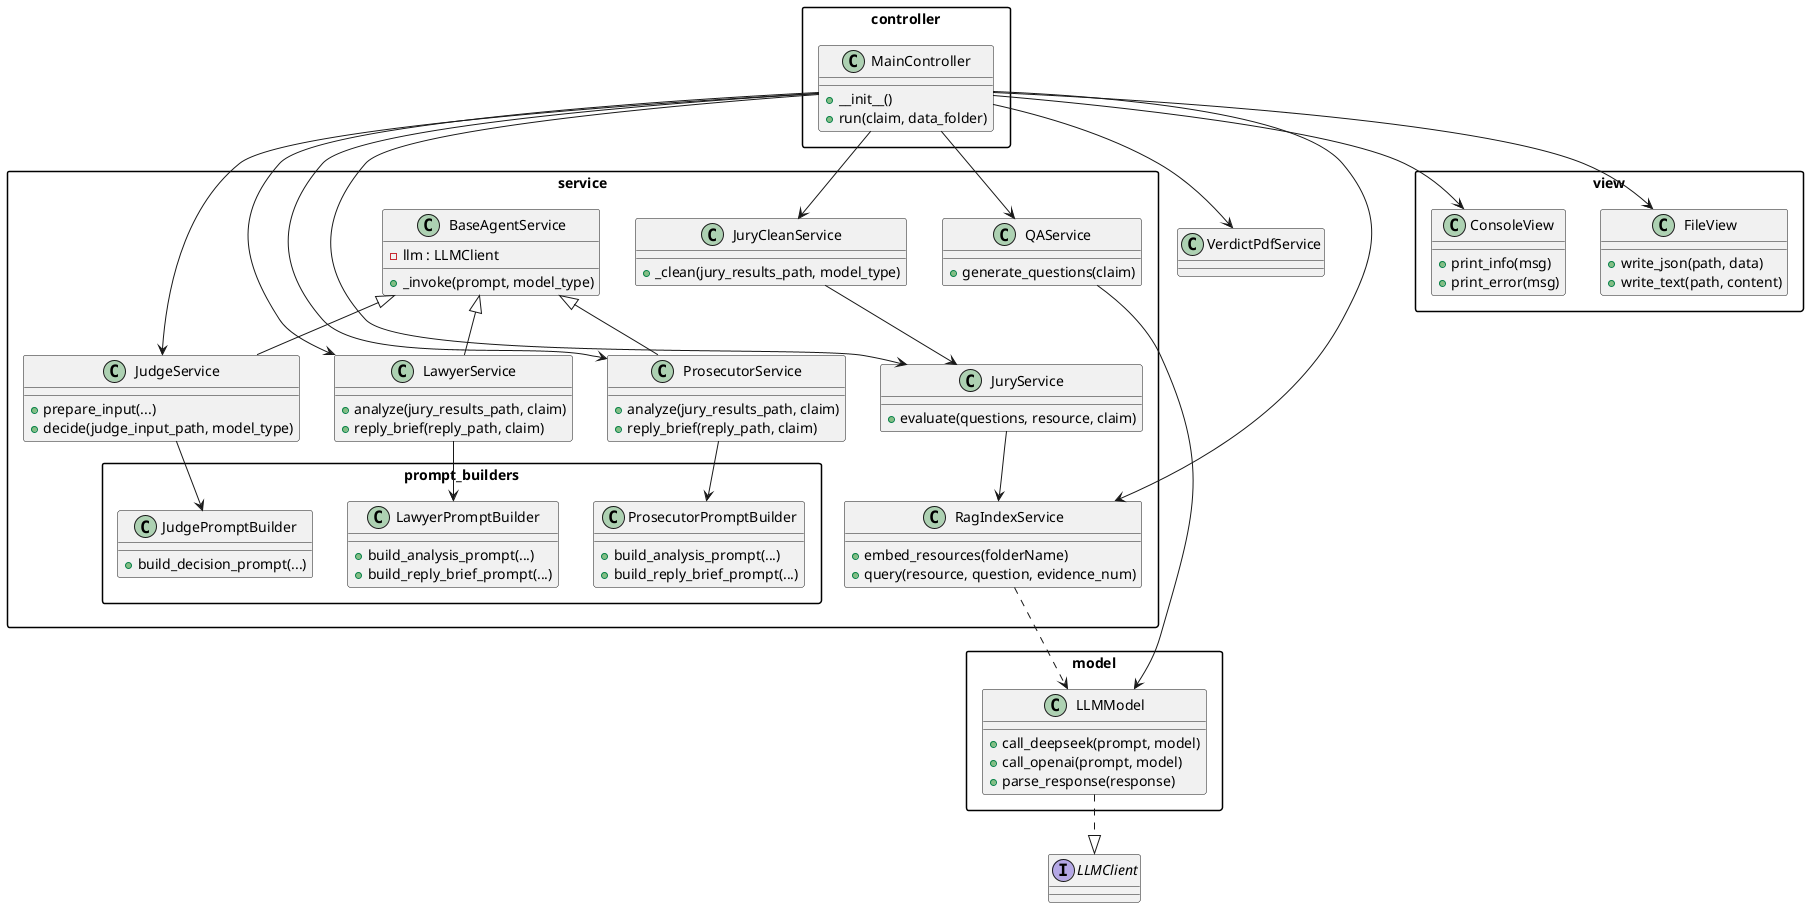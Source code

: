 @startuml
skinparam packageStyle rect

' Controller 패키지
package controller {
  class MainController {
    +__init__()
    +run(claim, data_folder)
  }
}

' Model 패키지
interface LLMClient

package model {
  class LLMModel {
    +call_deepseek(prompt, model)
    +call_openai(prompt, model)
    +parse_response(response)
  }
  LLMModel ..|> LLMClient
}

' Service 패키지
package service {
  class BaseAgentService {
    -llm : LLMClient
    +_invoke(prompt, model_type)
  }
  class RagIndexService {
    +embed_resources(folderName)
    +query(resource, question, evidence_num)
  }
  class QAService {
    +generate_questions(claim)
  }
  class JuryService {
    +evaluate(questions, resource, claim)
  }
  class JuryCleanService {
    +_clean(jury_results_path, model_type)
  }
  class LawyerService {
    +analyze(jury_results_path, claim)
    +reply_brief(reply_path, claim)
  }
  class ProsecutorService {
    +analyze(jury_results_path, claim)
    +reply_brief(reply_path, claim)
  }
  class JudgeService {
    +prepare_input(...)
    +decide(judge_input_path, model_type)
  }

  BaseAgentService <|-- LawyerService
  BaseAgentService <|-- ProsecutorService
  BaseAgentService <|-- JudgeService

  RagIndexService ..> LLMModel
  QAService --> LLMModel
  JuryService --> RagIndexService
  JuryCleanService --> JuryService

  package prompt_builders {
    class LawyerPromptBuilder {
      +build_analysis_prompt(...)
      +build_reply_brief_prompt(...)
    }
    class ProsecutorPromptBuilder {
      +build_analysis_prompt(...)
      +build_reply_brief_prompt(...)
    }
    class JudgePromptBuilder {
      +build_decision_prompt(...)
    }
  }
  LawyerService --> LawyerPromptBuilder
  ProsecutorService --> ProsecutorPromptBuilder
  JudgeService --> JudgePromptBuilder
}

' View 패키지
package view {
  class ConsoleView {
    +print_info(msg)
    +print_error(msg)
  }
  class FileView {
    +write_json(path, data)
    +write_text(path, content)
  }
}

' 의존 관계
MainController --> ConsoleView
MainController --> FileView
MainController --> QAService
MainController --> RagIndexService
MainController --> JuryService
MainController --> JuryCleanService
MainController --> LawyerService
MainController --> ProsecutorService
MainController --> JudgeService
MainController --> VerdictPdfService

@enduml
